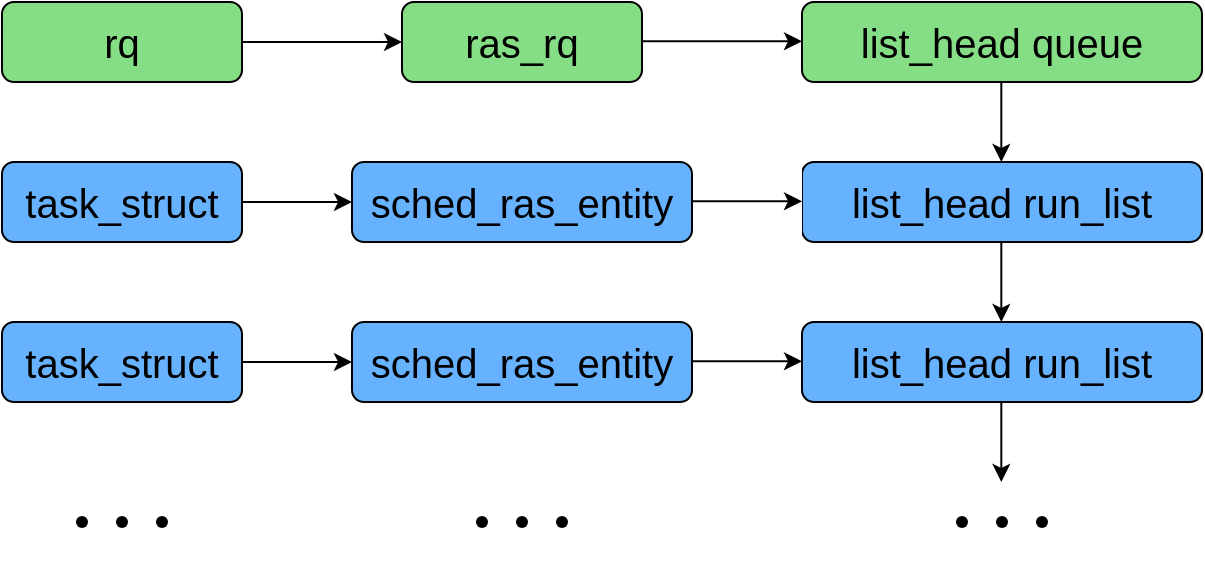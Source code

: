 <mxfile version="18.0.3" type="github">
  <diagram id="0840Ev4bOabCpobCQGCI" name="第 1 页">
    <mxGraphModel dx="1069" dy="576" grid="1" gridSize="10" guides="1" tooltips="1" connect="1" arrows="1" fold="1" page="1" pageScale="1" pageWidth="1920" pageHeight="1200" math="0" shadow="0">
      <root>
        <mxCell id="0" />
        <mxCell id="1" parent="0" />
        <mxCell id="u5m4Ud9F_nFu30M-4fOL-1" value="&lt;font style=&quot;font-size: 20px;&quot;&gt;rq&lt;/font&gt;" style="rounded=1;whiteSpace=wrap;html=1;fillColor=#85DE85;" vertex="1" parent="1">
          <mxGeometry x="320" y="200" width="120" height="40" as="geometry" />
        </mxCell>
        <mxCell id="u5m4Ud9F_nFu30M-4fOL-4" value="&lt;font style=&quot;font-size: 20px;&quot;&gt;ras_rq&lt;/font&gt;" style="rounded=1;whiteSpace=wrap;html=1;fillColor=#85DE85;" vertex="1" parent="1">
          <mxGeometry x="520" y="200" width="120" height="40" as="geometry" />
        </mxCell>
        <mxCell id="u5m4Ud9F_nFu30M-4fOL-5" value="&lt;font style=&quot;font-size: 20px;&quot;&gt;list_head queue&lt;/font&gt;" style="rounded=1;whiteSpace=wrap;html=1;fillColor=#85DE85;" vertex="1" parent="1">
          <mxGeometry x="720" y="200" width="200" height="40" as="geometry" />
        </mxCell>
        <mxCell id="u5m4Ud9F_nFu30M-4fOL-6" value="" style="endArrow=classic;html=1;rounded=0;fontSize=20;entryX=0;entryY=0.5;entryDx=0;entryDy=0;" edge="1" parent="1" target="u5m4Ud9F_nFu30M-4fOL-4">
          <mxGeometry width="50" height="50" relative="1" as="geometry">
            <mxPoint x="440" y="220" as="sourcePoint" />
            <mxPoint x="490" y="170" as="targetPoint" />
          </mxGeometry>
        </mxCell>
        <mxCell id="u5m4Ud9F_nFu30M-4fOL-7" value="" style="endArrow=classic;html=1;rounded=0;fontSize=20;entryX=0;entryY=0.5;entryDx=0;entryDy=0;" edge="1" parent="1">
          <mxGeometry width="50" height="50" relative="1" as="geometry">
            <mxPoint x="640.0" y="219.66" as="sourcePoint" />
            <mxPoint x="720.0" y="219.66" as="targetPoint" />
          </mxGeometry>
        </mxCell>
        <mxCell id="u5m4Ud9F_nFu30M-4fOL-8" value="" style="endArrow=classic;html=1;rounded=0;fontSize=20;" edge="1" parent="1">
          <mxGeometry width="50" height="50" relative="1" as="geometry">
            <mxPoint x="819.66" y="240" as="sourcePoint" />
            <mxPoint x="819.66" y="280" as="targetPoint" />
          </mxGeometry>
        </mxCell>
        <mxCell id="u5m4Ud9F_nFu30M-4fOL-11" value="list_head run_list" style="rounded=1;whiteSpace=wrap;html=1;fontSize=20;fillColor=#66B2FF;" vertex="1" parent="1">
          <mxGeometry x="720" y="280" width="200" height="40" as="geometry" />
        </mxCell>
        <mxCell id="u5m4Ud9F_nFu30M-4fOL-12" value="" style="endArrow=classic;html=1;rounded=0;fontSize=20;" edge="1" parent="1">
          <mxGeometry width="50" height="50" relative="1" as="geometry">
            <mxPoint x="819.66" y="320" as="sourcePoint" />
            <mxPoint x="819.66" y="360.0" as="targetPoint" />
          </mxGeometry>
        </mxCell>
        <mxCell id="u5m4Ud9F_nFu30M-4fOL-13" value="" style="endArrow=classic;html=1;rounded=0;fontSize=20;" edge="1" parent="1">
          <mxGeometry width="50" height="50" relative="1" as="geometry">
            <mxPoint x="819.66" y="400" as="sourcePoint" />
            <mxPoint x="819.66" y="440.0" as="targetPoint" />
          </mxGeometry>
        </mxCell>
        <mxCell id="u5m4Ud9F_nFu30M-4fOL-14" value="list_head run_list" style="rounded=1;whiteSpace=wrap;html=1;fontSize=20;gradientColor=none;fillColor=#66B2FF;" vertex="1" parent="1">
          <mxGeometry x="720" y="360" width="200" height="40" as="geometry" />
        </mxCell>
        <mxCell id="u5m4Ud9F_nFu30M-4fOL-18" value="" style="group" vertex="1" connectable="0" parent="1">
          <mxGeometry x="780" y="440" width="80" height="40" as="geometry" />
        </mxCell>
        <mxCell id="u5m4Ud9F_nFu30M-4fOL-15" value="" style="shape=waypoint;sketch=0;size=6;pointerEvents=1;points=[];fillColor=none;resizable=0;rotatable=0;perimeter=centerPerimeter;snapToPoint=1;fontSize=20;" vertex="1" parent="u5m4Ud9F_nFu30M-4fOL-18">
          <mxGeometry width="40" height="40" as="geometry" />
        </mxCell>
        <mxCell id="u5m4Ud9F_nFu30M-4fOL-16" value="" style="shape=waypoint;sketch=0;size=6;pointerEvents=1;points=[];fillColor=none;resizable=0;rotatable=0;perimeter=centerPerimeter;snapToPoint=1;fontSize=20;" vertex="1" parent="u5m4Ud9F_nFu30M-4fOL-18">
          <mxGeometry x="20" width="40" height="40" as="geometry" />
        </mxCell>
        <mxCell id="u5m4Ud9F_nFu30M-4fOL-17" value="" style="shape=waypoint;sketch=0;size=6;pointerEvents=1;points=[];fillColor=none;resizable=0;rotatable=0;perimeter=centerPerimeter;snapToPoint=1;fontSize=20;" vertex="1" parent="u5m4Ud9F_nFu30M-4fOL-18">
          <mxGeometry x="40" width="40" height="40" as="geometry" />
        </mxCell>
        <mxCell id="u5m4Ud9F_nFu30M-4fOL-24" value="" style="group;fillColor=default;" vertex="1" connectable="0" parent="1">
          <mxGeometry x="320" y="280" width="400.0" height="40" as="geometry" />
        </mxCell>
        <mxCell id="u5m4Ud9F_nFu30M-4fOL-19" value="task_struct" style="rounded=1;whiteSpace=wrap;html=1;fontSize=20;fillColor=#66B2FF;" vertex="1" parent="u5m4Ud9F_nFu30M-4fOL-24">
          <mxGeometry width="120" height="40" as="geometry" />
        </mxCell>
        <mxCell id="u5m4Ud9F_nFu30M-4fOL-21" value="sched_ras_entity" style="rounded=1;whiteSpace=wrap;html=1;fontSize=20;fillColor=#66B2FF;" vertex="1" parent="u5m4Ud9F_nFu30M-4fOL-24">
          <mxGeometry x="175" width="170" height="40" as="geometry" />
        </mxCell>
        <mxCell id="u5m4Ud9F_nFu30M-4fOL-22" value="" style="endArrow=classic;html=1;rounded=0;fontSize=20;entryX=0;entryY=0.5;entryDx=0;entryDy=0;" edge="1" parent="u5m4Ud9F_nFu30M-4fOL-24" target="u5m4Ud9F_nFu30M-4fOL-21">
          <mxGeometry width="50" height="50" relative="1" as="geometry">
            <mxPoint x="120" y="20" as="sourcePoint" />
            <mxPoint x="170" y="-30" as="targetPoint" />
          </mxGeometry>
        </mxCell>
        <mxCell id="u5m4Ud9F_nFu30M-4fOL-23" value="" style="endArrow=classic;html=1;rounded=0;fontSize=20;entryX=0;entryY=0.5;entryDx=0;entryDy=0;" edge="1" parent="u5m4Ud9F_nFu30M-4fOL-24">
          <mxGeometry width="50" height="50" relative="1" as="geometry">
            <mxPoint x="345.0" y="19.66" as="sourcePoint" />
            <mxPoint x="400.0" y="19.66" as="targetPoint" />
          </mxGeometry>
        </mxCell>
        <mxCell id="u5m4Ud9F_nFu30M-4fOL-25" value="" style="group" vertex="1" connectable="0" parent="1">
          <mxGeometry x="320" y="360" width="400.0" height="40" as="geometry" />
        </mxCell>
        <mxCell id="u5m4Ud9F_nFu30M-4fOL-26" value="task_struct" style="rounded=1;whiteSpace=wrap;html=1;fontSize=20;fillColor=#66B2FF;" vertex="1" parent="u5m4Ud9F_nFu30M-4fOL-25">
          <mxGeometry width="120" height="40" as="geometry" />
        </mxCell>
        <mxCell id="u5m4Ud9F_nFu30M-4fOL-27" value="sched_ras_entity" style="rounded=1;whiteSpace=wrap;html=1;fontSize=20;fillColor=#66B2FF;" vertex="1" parent="u5m4Ud9F_nFu30M-4fOL-25">
          <mxGeometry x="175" width="170" height="40" as="geometry" />
        </mxCell>
        <mxCell id="u5m4Ud9F_nFu30M-4fOL-28" value="" style="endArrow=classic;html=1;rounded=0;fontSize=20;entryX=0;entryY=0.5;entryDx=0;entryDy=0;" edge="1" parent="u5m4Ud9F_nFu30M-4fOL-25" target="u5m4Ud9F_nFu30M-4fOL-27">
          <mxGeometry width="50" height="50" relative="1" as="geometry">
            <mxPoint x="120" y="20" as="sourcePoint" />
            <mxPoint x="170" y="-30" as="targetPoint" />
          </mxGeometry>
        </mxCell>
        <mxCell id="u5m4Ud9F_nFu30M-4fOL-29" value="" style="endArrow=classic;html=1;rounded=0;fontSize=20;entryX=0;entryY=0.5;entryDx=0;entryDy=0;" edge="1" parent="u5m4Ud9F_nFu30M-4fOL-25">
          <mxGeometry width="50" height="50" relative="1" as="geometry">
            <mxPoint x="345.0" y="19.66" as="sourcePoint" />
            <mxPoint x="400.0" y="19.66" as="targetPoint" />
          </mxGeometry>
        </mxCell>
        <mxCell id="u5m4Ud9F_nFu30M-4fOL-30" value="" style="group" vertex="1" connectable="0" parent="1">
          <mxGeometry x="340" y="440" width="80" height="40" as="geometry" />
        </mxCell>
        <mxCell id="u5m4Ud9F_nFu30M-4fOL-31" value="" style="shape=waypoint;sketch=0;size=6;pointerEvents=1;points=[];fillColor=none;resizable=0;rotatable=0;perimeter=centerPerimeter;snapToPoint=1;fontSize=20;" vertex="1" parent="u5m4Ud9F_nFu30M-4fOL-30">
          <mxGeometry width="40" height="40" as="geometry" />
        </mxCell>
        <mxCell id="u5m4Ud9F_nFu30M-4fOL-32" value="" style="shape=waypoint;sketch=0;size=6;pointerEvents=1;points=[];fillColor=none;resizable=0;rotatable=0;perimeter=centerPerimeter;snapToPoint=1;fontSize=20;" vertex="1" parent="u5m4Ud9F_nFu30M-4fOL-30">
          <mxGeometry x="20" width="40" height="40" as="geometry" />
        </mxCell>
        <mxCell id="u5m4Ud9F_nFu30M-4fOL-33" value="" style="shape=waypoint;sketch=0;size=6;pointerEvents=1;points=[];fillColor=none;resizable=0;rotatable=0;perimeter=centerPerimeter;snapToPoint=1;fontSize=20;" vertex="1" parent="u5m4Ud9F_nFu30M-4fOL-30">
          <mxGeometry x="40" width="40" height="40" as="geometry" />
        </mxCell>
        <mxCell id="u5m4Ud9F_nFu30M-4fOL-34" value="" style="group" vertex="1" connectable="0" parent="1">
          <mxGeometry x="540" y="440" width="80" height="40" as="geometry" />
        </mxCell>
        <mxCell id="u5m4Ud9F_nFu30M-4fOL-35" value="" style="shape=waypoint;sketch=0;size=6;pointerEvents=1;points=[];fillColor=none;resizable=0;rotatable=0;perimeter=centerPerimeter;snapToPoint=1;fontSize=20;" vertex="1" parent="u5m4Ud9F_nFu30M-4fOL-34">
          <mxGeometry width="40" height="40" as="geometry" />
        </mxCell>
        <mxCell id="u5m4Ud9F_nFu30M-4fOL-36" value="" style="shape=waypoint;sketch=0;size=6;pointerEvents=1;points=[];fillColor=none;resizable=0;rotatable=0;perimeter=centerPerimeter;snapToPoint=1;fontSize=20;" vertex="1" parent="u5m4Ud9F_nFu30M-4fOL-34">
          <mxGeometry x="20" width="40" height="40" as="geometry" />
        </mxCell>
        <mxCell id="u5m4Ud9F_nFu30M-4fOL-37" value="" style="shape=waypoint;sketch=0;size=6;pointerEvents=1;points=[];fillColor=none;resizable=0;rotatable=0;perimeter=centerPerimeter;snapToPoint=1;fontSize=20;" vertex="1" parent="u5m4Ud9F_nFu30M-4fOL-34">
          <mxGeometry x="40" width="40" height="40" as="geometry" />
        </mxCell>
      </root>
    </mxGraphModel>
  </diagram>
</mxfile>
